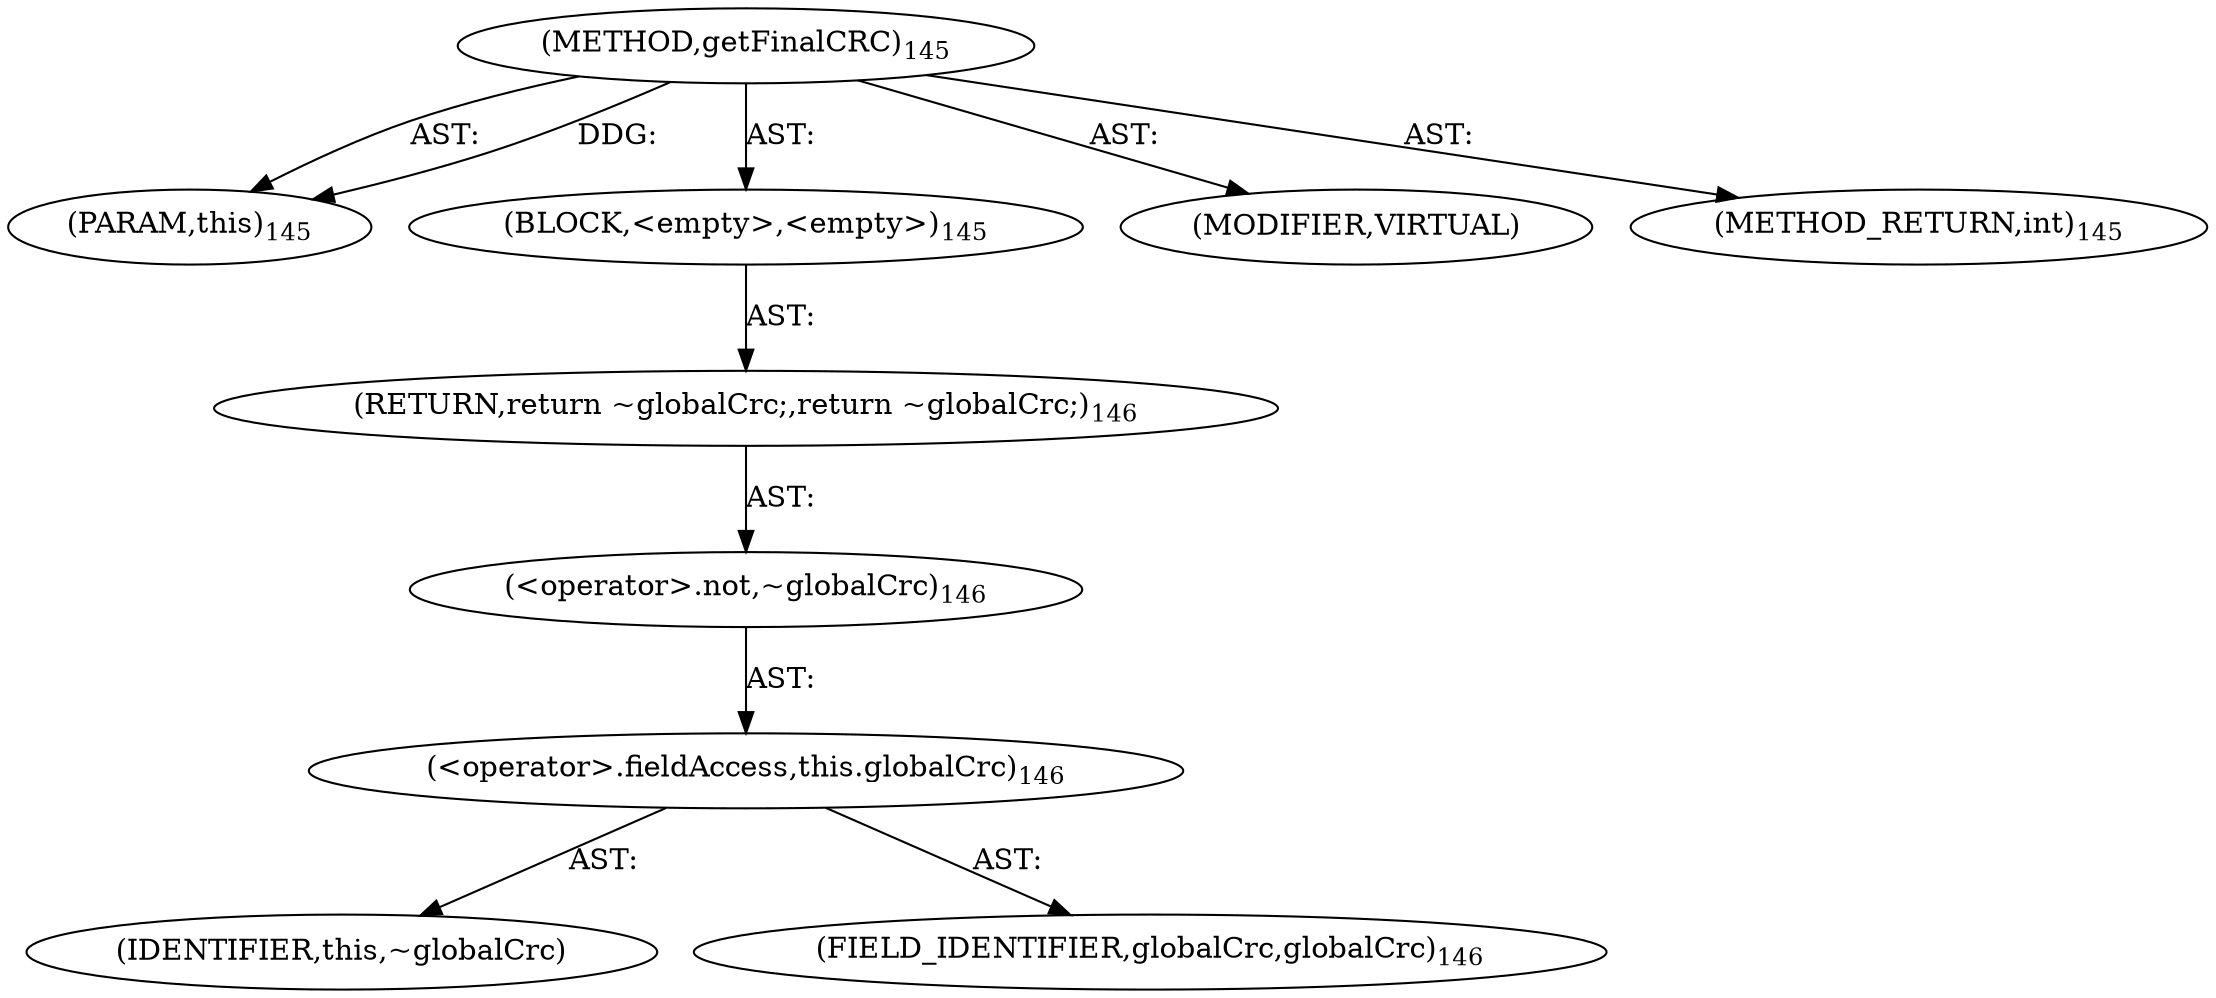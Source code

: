 digraph "getFinalCRC" {  
"111669149698" [label = <(METHOD,getFinalCRC)<SUB>145</SUB>> ]
"115964116994" [label = <(PARAM,this)<SUB>145</SUB>> ]
"25769803778" [label = <(BLOCK,&lt;empty&gt;,&lt;empty&gt;)<SUB>145</SUB>> ]
"146028888064" [label = <(RETURN,return ~globalCrc;,return ~globalCrc;)<SUB>146</SUB>> ]
"30064771075" [label = <(&lt;operator&gt;.not,~globalCrc)<SUB>146</SUB>> ]
"30064771076" [label = <(&lt;operator&gt;.fieldAccess,this.globalCrc)<SUB>146</SUB>> ]
"68719476738" [label = <(IDENTIFIER,this,~globalCrc)> ]
"55834574849" [label = <(FIELD_IDENTIFIER,globalCrc,globalCrc)<SUB>146</SUB>> ]
"133143986181" [label = <(MODIFIER,VIRTUAL)> ]
"128849018882" [label = <(METHOD_RETURN,int)<SUB>145</SUB>> ]
  "111669149698" -> "115964116994"  [ label = "AST: "] 
  "111669149698" -> "25769803778"  [ label = "AST: "] 
  "111669149698" -> "133143986181"  [ label = "AST: "] 
  "111669149698" -> "128849018882"  [ label = "AST: "] 
  "25769803778" -> "146028888064"  [ label = "AST: "] 
  "146028888064" -> "30064771075"  [ label = "AST: "] 
  "30064771075" -> "30064771076"  [ label = "AST: "] 
  "30064771076" -> "68719476738"  [ label = "AST: "] 
  "30064771076" -> "55834574849"  [ label = "AST: "] 
  "111669149698" -> "115964116994"  [ label = "DDG: "] 
}

